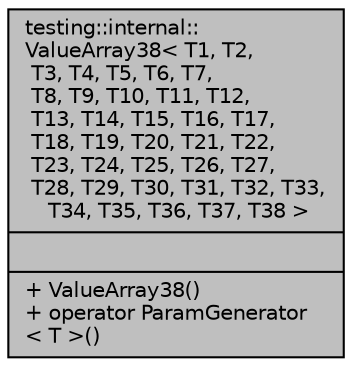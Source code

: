 digraph "testing::internal::ValueArray38&lt; T1, T2, T3, T4, T5, T6, T7, T8, T9, T10, T11, T12, T13, T14, T15, T16, T17, T18, T19, T20, T21, T22, T23, T24, T25, T26, T27, T28, T29, T30, T31, T32, T33, T34, T35, T36, T37, T38 &gt;"
{
 // LATEX_PDF_SIZE
  edge [fontname="Helvetica",fontsize="10",labelfontname="Helvetica",labelfontsize="10"];
  node [fontname="Helvetica",fontsize="10",shape=record];
  Node1 [label="{testing::internal::\lValueArray38\< T1, T2,\l T3, T4, T5, T6, T7,\l T8, T9, T10, T11, T12,\l T13, T14, T15, T16, T17,\l T18, T19, T20, T21, T22,\l T23, T24, T25, T26, T27,\l T28, T29, T30, T31, T32, T33,\l T34, T35, T36, T37, T38 \>\n||+ ValueArray38()\l+ operator ParamGenerator\l\< T \>()\l}",height=0.2,width=0.4,color="black", fillcolor="grey75", style="filled", fontcolor="black",tooltip=" "];
}
